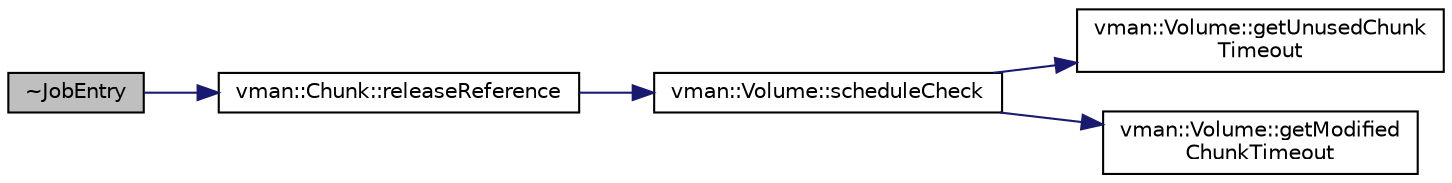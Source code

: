 digraph "~JobEntry"
{
  bgcolor="transparent";
  edge [fontname="Helvetica",fontsize="10",labelfontname="Helvetica",labelfontsize="10"];
  node [fontname="Helvetica",fontsize="10",shape=record];
  rankdir="LR";
  Node1 [label="~JobEntry",height=0.2,width=0.4,color="black", fillcolor="grey75", style="filled" fontcolor="black"];
  Node1 -> Node2 [color="midnightblue",fontsize="10",style="solid",fontname="Helvetica"];
  Node2 [label="vman::Chunk::releaseReference",height=0.2,width=0.4,color="black",URL="$classvman_1_1_chunk.html#a6fd2611f78fe611efffaff9977c1c786",tooltip="Decrements the internal reference counter."];
  Node2 -> Node3 [color="midnightblue",fontsize="10",style="solid",fontname="Helvetica"];
  Node3 [label="vman::Volume::scheduleCheck",height=0.2,width=0.4,color="black",URL="$classvman_1_1_volume.html#a15f313adc5b5c72e590243a700d86209",tooltip="Schedules tasks that will be run in the future."];
  Node3 -> Node4 [color="midnightblue",fontsize="10",style="solid",fontname="Helvetica"];
  Node4 [label="vman::Volume::getUnusedChunk\lTimeout",height=0.2,width=0.4,color="black",URL="$classvman_1_1_volume.html#ad552a1782ffef3cad60b3d36fe9fdc38",tooltip="Timeout after that unreferenced chunks are unloaded."];
  Node3 -> Node5 [color="midnightblue",fontsize="10",style="solid",fontname="Helvetica"];
  Node5 [label="vman::Volume::getModified\lChunkTimeout",height=0.2,width=0.4,color="black",URL="$classvman_1_1_volume.html#a18d7cee2391a1a29a93b1ea46dba7c52",tooltip="Timeout after that modified chunks are saved to disk."];
}
